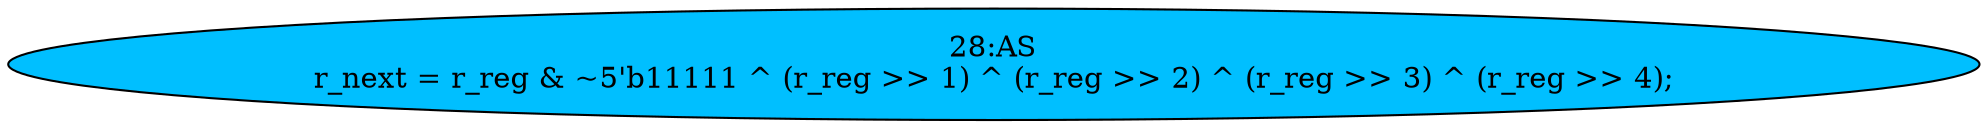 strict digraph "" {
	node [label="\N"];
	"28:AS"	[ast="<pyverilog.vparser.ast.Assign object at 0x7f905486a1d0>",
		def_var="['r_next']",
		fillcolor=deepskyblue,
		label="28:AS
r_next = r_reg & ~5'b11111 ^ (r_reg >> 1) ^ (r_reg >> 2) ^ (r_reg >> 3) ^ (r_reg >> 4);",
		statements="[]",
		style=filled,
		typ=Assign,
		use_var="['r_reg', 'r_reg', 'r_reg', 'r_reg', 'r_reg']"];
}
